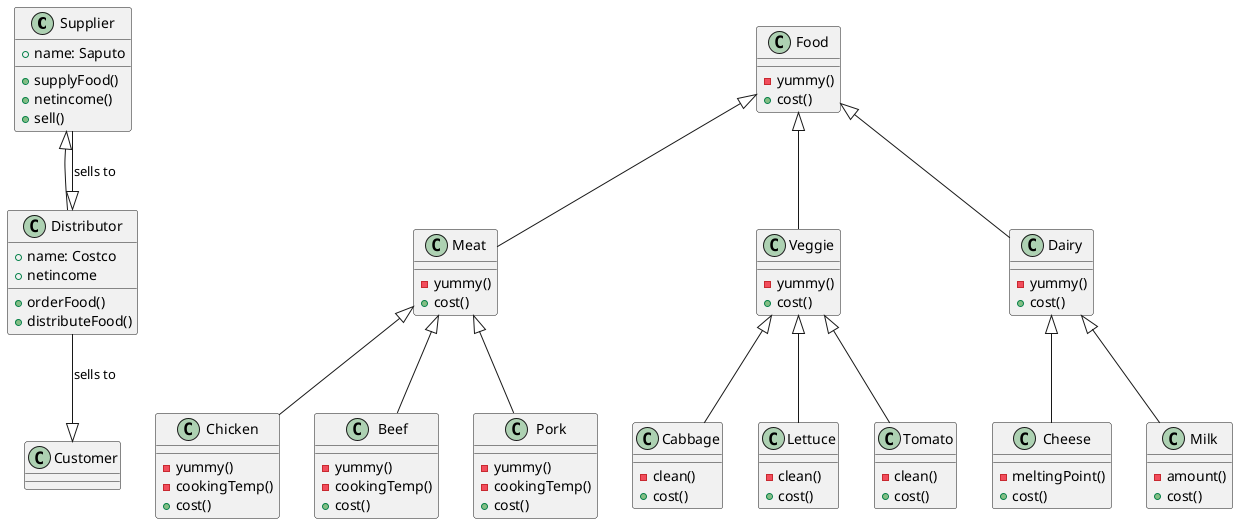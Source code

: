 @startuml
class Supplier {
  + name: Saputo
  + supplyFood() 
  + netincome()
  + sell()
}

class Distributor extends Supplier {
  + name: Costco
  + orderFood()
  + distributeFood()
  + netincome
}

class Food {
  - yummy()
  + cost()
}

class Meat extends Food {
  - yummy() 
  + cost()
}

class Chicken extends Meat {
  -yummy()
  -cookingTemp()
  + cost()
}

class Beef extends Meat {
  -yummy()
  -cookingTemp()
  + cost()
}

class Pork extends Meat {
  -yummy()
  -cookingTemp()
  + cost()
}

class Veggie extends Food {
  - yummy()
  + cost()
}

class Cabbage extends Veggie {
  - clean()
  + cost()
}

class Lettuce extends Veggie {
  -clean()
  + cost()
}

class Tomato extends Veggie {
  -clean()
  + cost()
}

class Dairy extends Food{
  - yummy()
  + cost()
}

class Cheese extends Dairy{
  -meltingPoint()
  + cost()
}

class Milk extends Dairy{
  -amount()
  + cost()
}



Supplier --|> Distributor : sells to
Distributor --|> Customer : sells to
@enduml